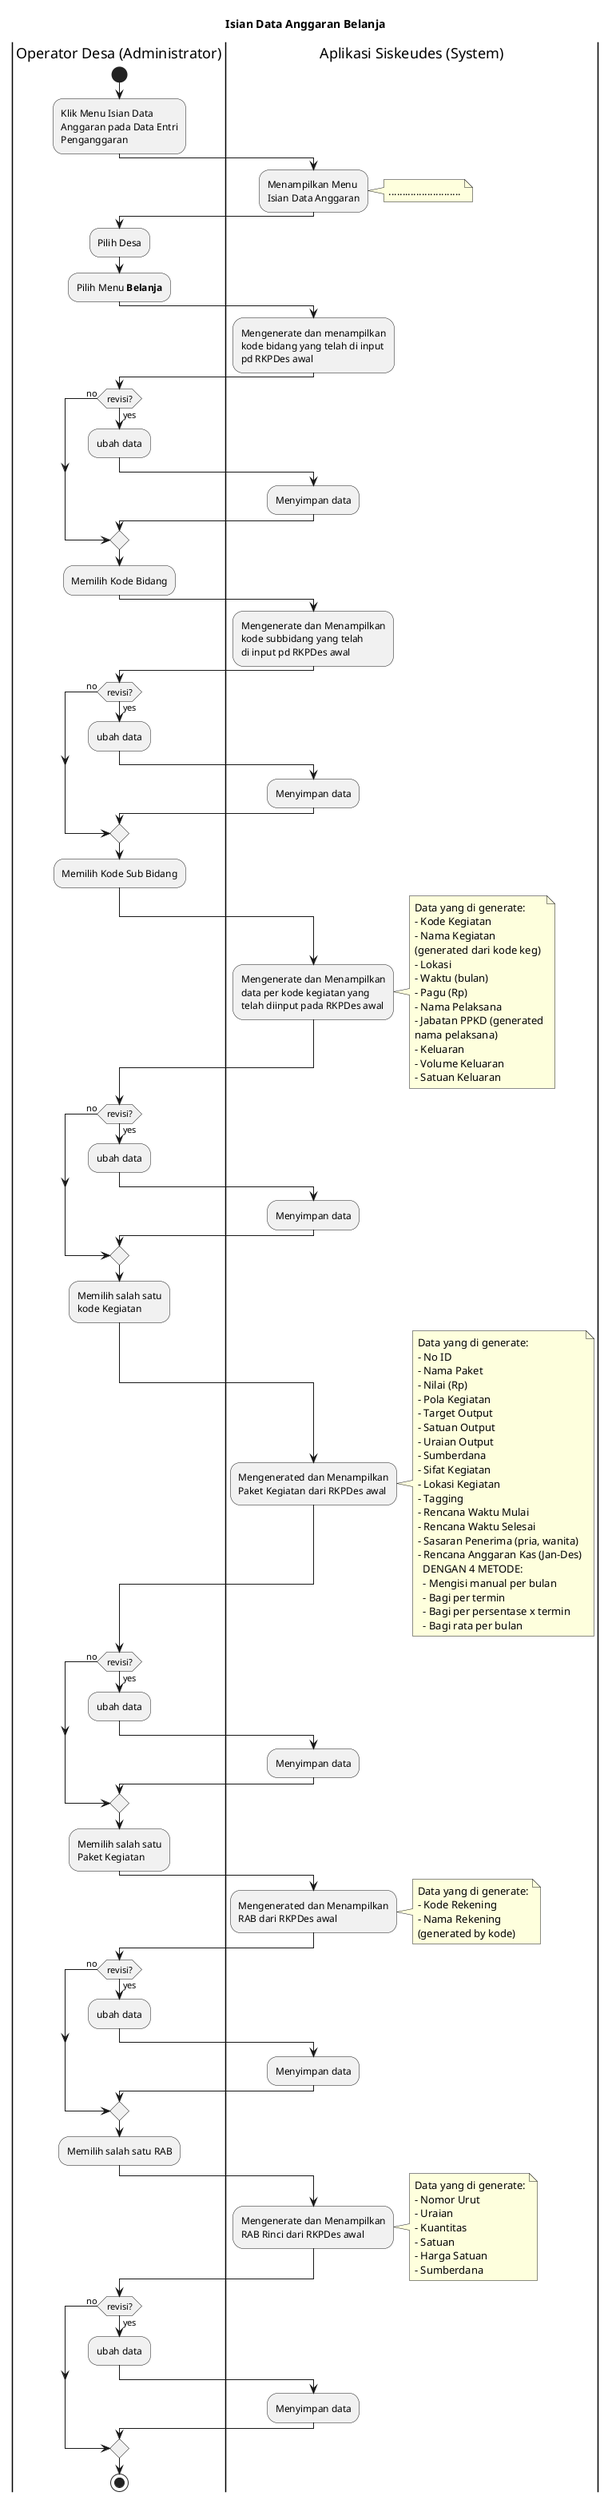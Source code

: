 @startuml
title "Isian Data Anggaran Belanja"
|Operator Desa (Administrator)|
start
:Klik Menu Isian Data
Anggaran pada Data Entri
Penganggaran;
|Aplikasi Siskeudes (System)|
:Menampilkan Menu
Isian Data Anggaran;
note right
    ..........................
end note
|Operator Desa (Administrator)|
:Pilih Desa;
:Pilih Menu **Belanja**;
|Aplikasi Siskeudes (System)|
:Mengenerate dan menampilkan
kode bidang yang telah di input
pd RKPDes awal;
|Operator Desa (Administrator)|
if (revisi?) then (yes)
    :ubah data;
    |Aplikasi Siskeudes (System)|
    :Menyimpan data;

else (no)
endif
|Operator Desa (Administrator)|
:Memilih Kode Bidang;
|Aplikasi Siskeudes (System)|
:Mengenerate dan Menampilkan
kode subbidang yang telah
di input pd RKPDes awal;
|Operator Desa (Administrator)|
if (revisi?) then (yes)
    :ubah data;
    |Aplikasi Siskeudes (System)|
    :Menyimpan data;
else (no)
endif
|Operator Desa (Administrator)|
:Memilih Kode Sub Bidang;
|Aplikasi Siskeudes (System)|
:Mengenerate dan Menampilkan
data per kode kegiatan yang
telah diinput pada RKPDes awal;
note right
    Data yang di generate:
    - Kode Kegiatan
    - Nama Kegiatan
    (generated dari kode keg)
    - Lokasi
    - Waktu (bulan)
    - Pagu (Rp)
    - Nama Pelaksana
    - Jabatan PPKD (generated
    nama pelaksana)
    - Keluaran
    - Volume Keluaran
    - Satuan Keluaran
end note
|Operator Desa (Administrator)|
if (revisi?) then (yes)
    :ubah data;
    |Aplikasi Siskeudes (System)|
    :Menyimpan data;

else (no)
endif
|Operator Desa (Administrator)|
:Memilih salah satu
kode Kegiatan;
|Aplikasi Siskeudes (System)|
:Mengenerated dan Menampilkan
Paket Kegiatan dari RKPDes awal;
note right
    Data yang di generate:
    - No ID
    - Nama Paket
    - Nilai (Rp)
    - Pola Kegiatan
    - Target Output
    - Satuan Output
    - Uraian Output
    - Sumberdana
    - Sifat Kegiatan
    - Lokasi Kegiatan
    - Tagging
    - Rencana Waktu Mulai
    - Rencana Waktu Selesai
    - Sasaran Penerima (pria, wanita)
    - Rencana Anggaran Kas (Jan-Des)
      DENGAN 4 METODE:
      - Mengisi manual per bulan
      - Bagi per termin
      - Bagi per persentase x termin
      - Bagi rata per bulan
end note
|Operator Desa (Administrator)|
if (revisi?) then (yes)
    :ubah data;
    |Aplikasi Siskeudes (System)|
    :Menyimpan data;
else (no)
endif
|Operator Desa (Administrator)|
:Memilih salah satu
Paket Kegiatan;
|Aplikasi Siskeudes (System)|
:Mengenerated dan Menampilkan
RAB dari RKPDes awal;
note right
    Data yang di generate:
    - Kode Rekening
    - Nama Rekening
    (generated by kode)
end note
|Operator Desa (Administrator)|
if (revisi?) then (yes)
    :ubah data;
    |Aplikasi Siskeudes (System)|
    :Menyimpan data;

else (no)
endif
|Operator Desa (Administrator)|
:Memilih salah satu RAB;
|Aplikasi Siskeudes (System)|
:Mengenerate dan Menampilkan
RAB Rinci dari RKPDes awal;
note right
    Data yang di generate:
    - Nomor Urut
    - Uraian
    - Kuantitas
    - Satuan
    - Harga Satuan
    - Sumberdana
end note
|Operator Desa (Administrator)|
if (revisi?) then (yes)
    :ubah data;
    |Aplikasi Siskeudes (System)|
    :Menyimpan data;

else (no)
endif
|Operator Desa (Administrator)|
stop
@enduml